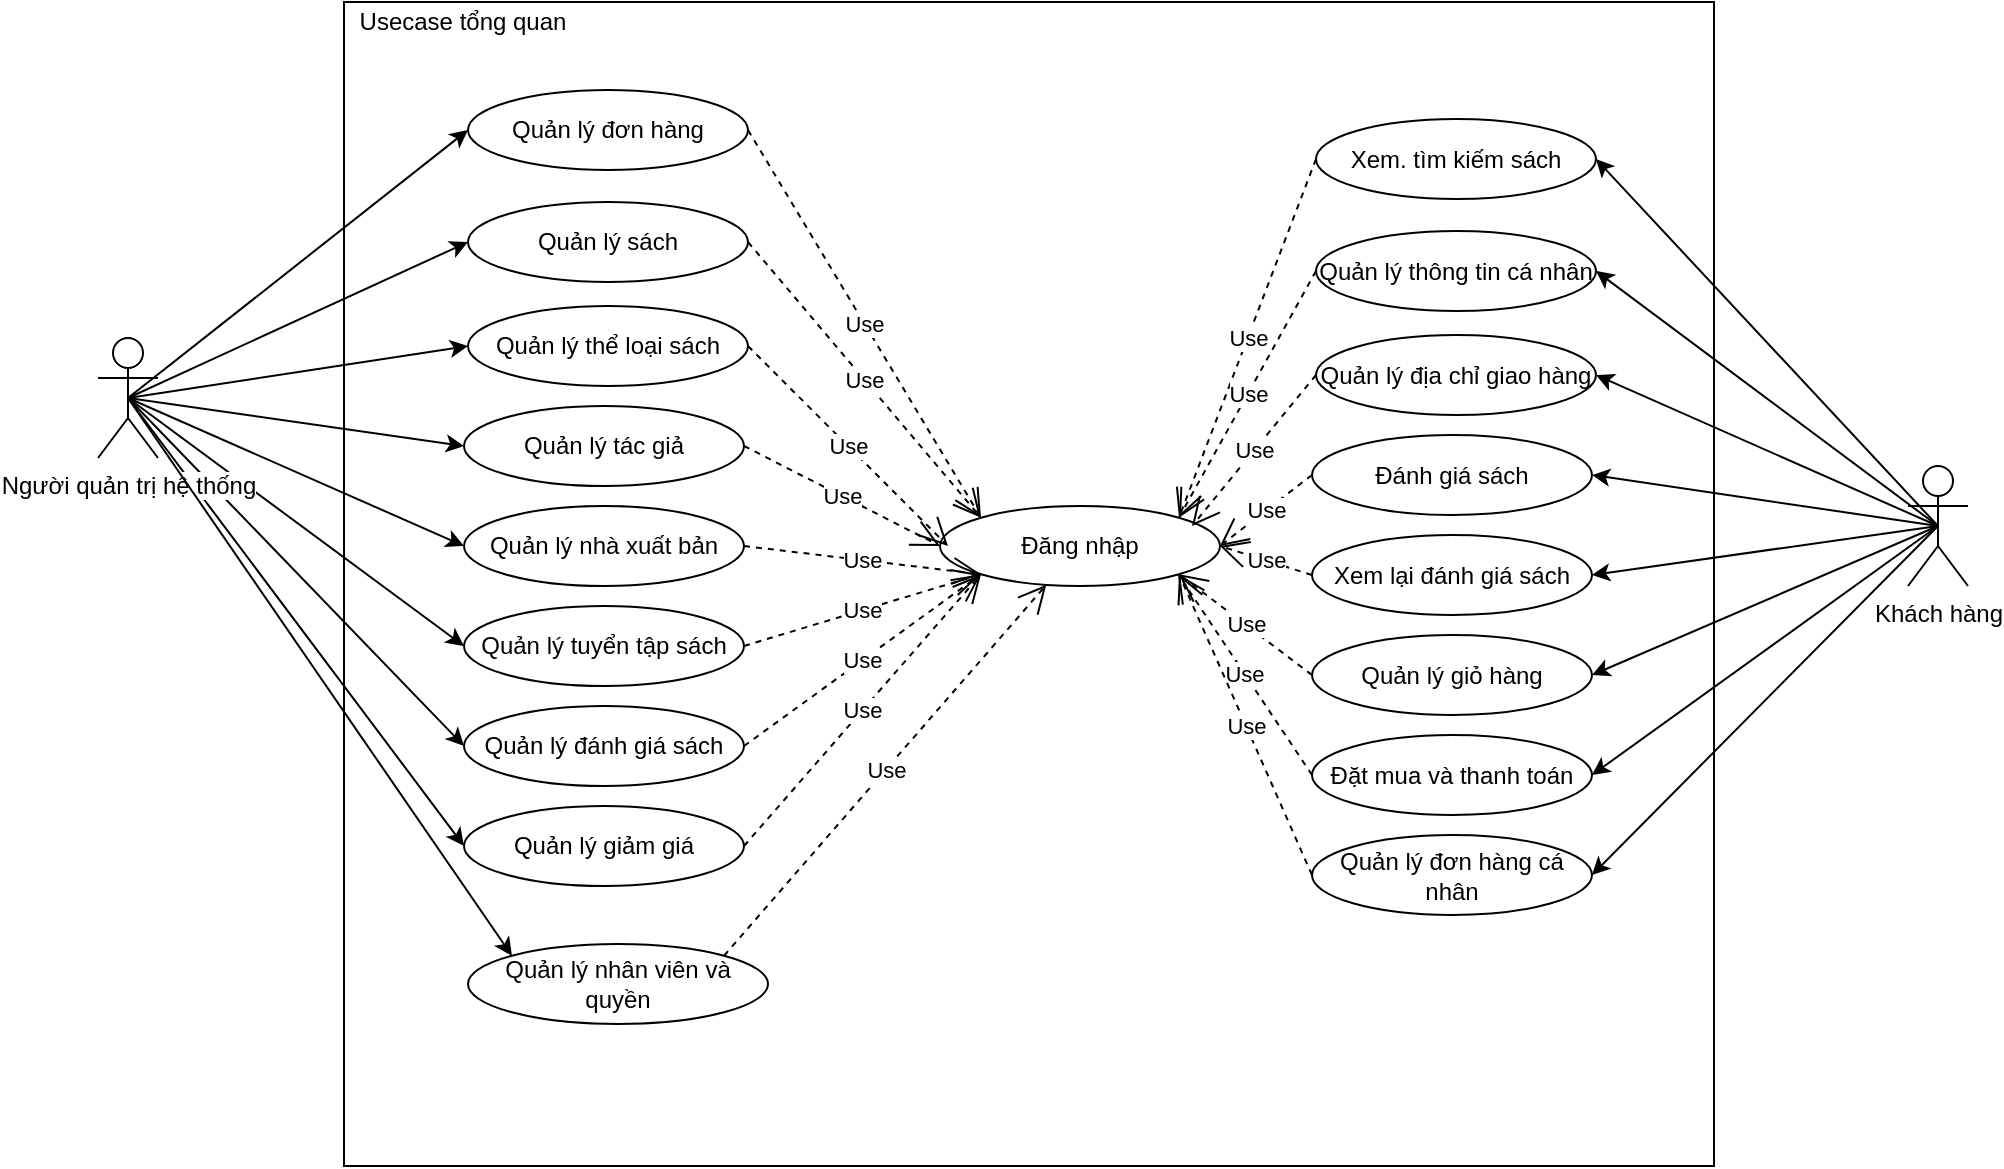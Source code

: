 <mxfile version="11.1.4" type="device"><diagram id="sDdkte0XzVzK-mnQYOW9" name="Page-1"><mxGraphModel dx="1422" dy="864" grid="0" gridSize="10" guides="1" tooltips="1" connect="1" arrows="1" fold="1" page="0" pageScale="1" pageWidth="850" pageHeight="1100" math="0" shadow="0"><root><mxCell id="0"/><mxCell id="1" parent="0"/><mxCell id="SlHUGclI04gHYGdj1uuB-1" value="" style="rounded=0;whiteSpace=wrap;html=1;" parent="1" vertex="1"><mxGeometry x="250" y="98" width="685" height="582" as="geometry"/></mxCell><mxCell id="SlHUGclI04gHYGdj1uuB-8" value="Đăng nhập" style="ellipse;whiteSpace=wrap;html=1;" parent="1" vertex="1"><mxGeometry x="548" y="350" width="140" height="40" as="geometry"/></mxCell><mxCell id="SlHUGclI04gHYGdj1uuB-9" value="Usecase tổng quan" style="text;html=1;strokeColor=none;fillColor=none;align=center;verticalAlign=middle;whiteSpace=wrap;rounded=0;" parent="1" vertex="1"><mxGeometry x="250" y="98" width="119" height="20" as="geometry"/></mxCell><mxCell id="SlHUGclI04gHYGdj1uuB-13" value="Quản lý đơn hàng" style="ellipse;whiteSpace=wrap;html=1;" parent="1" vertex="1"><mxGeometry x="312" y="142" width="140" height="40" as="geometry"/></mxCell><mxCell id="SlHUGclI04gHYGdj1uuB-14" value="Quản lý sách" style="ellipse;whiteSpace=wrap;html=1;" parent="1" vertex="1"><mxGeometry x="312" y="198" width="140" height="40" as="geometry"/></mxCell><mxCell id="SlHUGclI04gHYGdj1uuB-15" value="Quản lý tuyển tập sách&lt;span style=&quot;color: rgba(0 , 0 , 0 , 0) ; font-family: monospace ; font-size: 0px&quot;&gt;%3CmxGraphModel%3E%3Croot%3E%3CmxCell%20id%3D%220%22%2F%3E%3CmxCell%20id%3D%221%22%20parent%3D%220%22%2F%3E%3CmxCell%20id%3D%222%22%20value%3D%22Qu%E1%BA%A3n%20l%C3%BD%20s%C3%A1ch%22%20style%3D%22ellipse%3BwhiteSpace%3Dwrap%3Bhtml%3D1%3B%22%20vertex%3D%221%22%20parent%3D%221%22%3E%3CmxGeometry%20x%3D%22310%22%20y%3D%22200%22%20width%3D%22140%22%20height%3D%2240%22%20as%3D%22geometry%22%2F%3E%3C%2FmxCell%3E%3C%2Froot%3E%3C%2FmxGraphModel%3E&lt;/span&gt;" style="ellipse;whiteSpace=wrap;html=1;" parent="1" vertex="1"><mxGeometry x="310" y="400" width="140" height="40" as="geometry"/></mxCell><mxCell id="SlHUGclI04gHYGdj1uuB-16" value="Quản lý nhà xuất bản" style="ellipse;whiteSpace=wrap;html=1;" parent="1" vertex="1"><mxGeometry x="310" y="350" width="140" height="40" as="geometry"/></mxCell><mxCell id="SlHUGclI04gHYGdj1uuB-17" value="Quản lý thể loại sách" style="ellipse;whiteSpace=wrap;html=1;" parent="1" vertex="1"><mxGeometry x="312" y="250" width="140" height="40" as="geometry"/></mxCell><mxCell id="SlHUGclI04gHYGdj1uuB-18" value="Quản lý tác giả" style="ellipse;whiteSpace=wrap;html=1;" parent="1" vertex="1"><mxGeometry x="310" y="300" width="140" height="40" as="geometry"/></mxCell><mxCell id="SlHUGclI04gHYGdj1uuB-19" value="Quản lý đánh giá sách&lt;span style=&quot;color: rgba(0 , 0 , 0 , 0) ; font-family: monospace ; font-size: 0px&quot;&gt;%3CmxGraphModel%3E%3Croot%3E%3CmxCell%20id%3D%220%22%2F%3E%3CmxCell%20id%3D%221%22%20parent%3D%220%22%2F%3E%3CmxCell%20id%3D%222%22%20value%3D%22Qu%E1%BA%A3n%20l%C3%BD%20s%C3%A1ch%22%20style%3D%22ellipse%3BwhiteSpace%3Dwrap%3Bhtml%3D1%3B%22%20vertex%3D%221%22%20parent%3D%221%22%3E%3CmxGeometry%20x%3D%22310%22%20y%3D%22200%22%20width%3D%22140%22%20height%3D%2240%22%20as%3D%22geometry%22%2F%3E%3C%2FmxCell%3E%3C%2Froot%3E%3C%2FmxGraphModel%3E&lt;/span&gt;" style="ellipse;whiteSpace=wrap;html=1;" parent="1" vertex="1"><mxGeometry x="310" y="450" width="140" height="40" as="geometry"/></mxCell><mxCell id="SlHUGclI04gHYGdj1uuB-21" value="Quản lý giảm giá&lt;span style=&quot;color: rgba(0 , 0 , 0 , 0) ; font-family: monospace ; font-size: 0px&quot;&gt;%3CmxGraphModel%3E%3Croot%3E%3CmxCell%20id%3D%220%22%2F%3E%3CmxCell%20id%3D%221%22%20parent%3D%220%22%2F%3E%3CmxCell%20id%3D%222%22%20value%3D%22Qu%E1%BA%A3n%20l%C3%BD%20s%C3%A1ch%22%20style%3D%22ellipse%3BwhiteSpace%3Dwrap%3Bhtml%3D1%3B%22%20vertex%3D%221%22%20parent%3D%221%22%3E%3CmxGeometry%20x%3D%22310%22%20y%3D%22200%22%20width%3D%22140%22%20height%3D%2240%22%20as%3D%22geometry%22%2F%3E%3C%2FmxCell%3E%3C%2Froot%3E%3C%2FmxGraphModel%3&lt;/span&gt;" style="ellipse;whiteSpace=wrap;html=1;" parent="1" vertex="1"><mxGeometry x="310" y="500" width="140" height="40" as="geometry"/></mxCell><mxCell id="SlHUGclI04gHYGdj1uuB-22" value="Quản lý nhân viên và quyền" style="ellipse;whiteSpace=wrap;html=1;" parent="1" vertex="1"><mxGeometry x="312" y="569" width="150" height="40" as="geometry"/></mxCell><mxCell id="SlHUGclI04gHYGdj1uuB-24" value="" style="endArrow=classic;html=1;exitX=0.5;exitY=0.5;exitDx=0;exitDy=0;exitPerimeter=0;entryX=0;entryY=0.5;entryDx=0;entryDy=0;" parent="1" source="SlHUGclI04gHYGdj1uuB-4" target="SlHUGclI04gHYGdj1uuB-13" edge="1"><mxGeometry width="50" height="50" relative="1" as="geometry"><mxPoint x="190" y="280" as="sourcePoint"/><mxPoint x="240" y="230" as="targetPoint"/></mxGeometry></mxCell><mxCell id="SlHUGclI04gHYGdj1uuB-25" value="" style="endArrow=classic;html=1;exitX=0.5;exitY=0.5;exitDx=0;exitDy=0;exitPerimeter=0;entryX=0;entryY=0.5;entryDx=0;entryDy=0;" parent="1" source="SlHUGclI04gHYGdj1uuB-4" target="SlHUGclI04gHYGdj1uuB-14" edge="1"><mxGeometry width="50" height="50" relative="1" as="geometry"><mxPoint x="190" y="280" as="sourcePoint"/><mxPoint x="240" y="230" as="targetPoint"/></mxGeometry></mxCell><mxCell id="SlHUGclI04gHYGdj1uuB-26" value="" style="endArrow=classic;html=1;exitX=0.5;exitY=0.5;exitDx=0;exitDy=0;exitPerimeter=0;entryX=0;entryY=0.5;entryDx=0;entryDy=0;" parent="1" source="SlHUGclI04gHYGdj1uuB-4" target="SlHUGclI04gHYGdj1uuB-17" edge="1"><mxGeometry width="50" height="50" relative="1" as="geometry"><mxPoint x="190" y="300" as="sourcePoint"/><mxPoint x="240" y="250" as="targetPoint"/></mxGeometry></mxCell><mxCell id="SlHUGclI04gHYGdj1uuB-27" value="" style="endArrow=classic;html=1;exitX=0.5;exitY=0.5;exitDx=0;exitDy=0;exitPerimeter=0;entryX=0;entryY=0.5;entryDx=0;entryDy=0;" parent="1" source="SlHUGclI04gHYGdj1uuB-4" target="SlHUGclI04gHYGdj1uuB-18" edge="1"><mxGeometry width="50" height="50" relative="1" as="geometry"><mxPoint x="200" y="360" as="sourcePoint"/><mxPoint x="250" y="310" as="targetPoint"/></mxGeometry></mxCell><mxCell id="SlHUGclI04gHYGdj1uuB-29" value="" style="endArrow=classic;html=1;exitX=0.5;exitY=0.5;exitDx=0;exitDy=0;exitPerimeter=0;entryX=0;entryY=0.5;entryDx=0;entryDy=0;" parent="1" source="SlHUGclI04gHYGdj1uuB-4" target="SlHUGclI04gHYGdj1uuB-16" edge="1"><mxGeometry width="50" height="50" relative="1" as="geometry"><mxPoint x="165" y="250" as="sourcePoint"/><mxPoint x="320" y="330" as="targetPoint"/></mxGeometry></mxCell><mxCell id="SlHUGclI04gHYGdj1uuB-34" value="" style="endArrow=classic;html=1;exitX=0.5;exitY=0.5;exitDx=0;exitDy=0;exitPerimeter=0;entryX=0;entryY=0.5;entryDx=0;entryDy=0;" parent="1" source="SlHUGclI04gHYGdj1uuB-4" target="SlHUGclI04gHYGdj1uuB-15" edge="1"><mxGeometry width="50" height="50" relative="1" as="geometry"><mxPoint x="215" y="300" as="sourcePoint"/><mxPoint x="370" y="380" as="targetPoint"/></mxGeometry></mxCell><mxCell id="SlHUGclI04gHYGdj1uuB-35" value="" style="endArrow=classic;html=1;exitX=0.5;exitY=0.5;exitDx=0;exitDy=0;exitPerimeter=0;entryX=0;entryY=0.5;entryDx=0;entryDy=0;" parent="1" source="SlHUGclI04gHYGdj1uuB-4" target="SlHUGclI04gHYGdj1uuB-19" edge="1"><mxGeometry width="50" height="50" relative="1" as="geometry"><mxPoint x="225" y="310" as="sourcePoint"/><mxPoint x="380" y="390" as="targetPoint"/></mxGeometry></mxCell><mxCell id="SlHUGclI04gHYGdj1uuB-37" value="" style="endArrow=classic;html=1;exitX=0.5;exitY=0.5;exitDx=0;exitDy=0;exitPerimeter=0;entryX=0;entryY=0.5;entryDx=0;entryDy=0;" parent="1" source="SlHUGclI04gHYGdj1uuB-4" target="SlHUGclI04gHYGdj1uuB-21" edge="1"><mxGeometry width="50" height="50" relative="1" as="geometry"><mxPoint x="235" y="320" as="sourcePoint"/><mxPoint x="390" y="400" as="targetPoint"/></mxGeometry></mxCell><mxCell id="SlHUGclI04gHYGdj1uuB-40" value="Use" style="endArrow=open;endSize=12;dashed=1;html=1;exitX=1;exitY=0.5;exitDx=0;exitDy=0;entryX=0;entryY=0;entryDx=0;entryDy=0;" parent="1" source="SlHUGclI04gHYGdj1uuB-13" target="SlHUGclI04gHYGdj1uuB-8" edge="1"><mxGeometry width="160" relative="1" as="geometry"><mxPoint x="490" y="170" as="sourcePoint"/><mxPoint x="650" y="170" as="targetPoint"/></mxGeometry></mxCell><mxCell id="SlHUGclI04gHYGdj1uuB-41" value="Use" style="endArrow=open;endSize=12;dashed=1;html=1;exitX=1;exitY=0.5;exitDx=0;exitDy=0;entryX=0;entryY=0;entryDx=0;entryDy=0;" parent="1" source="SlHUGclI04gHYGdj1uuB-14" target="SlHUGclI04gHYGdj1uuB-8" edge="1"><mxGeometry width="160" relative="1" as="geometry"><mxPoint x="462" y="172" as="sourcePoint"/><mxPoint x="530" y="280" as="targetPoint"/></mxGeometry></mxCell><mxCell id="SlHUGclI04gHYGdj1uuB-42" value="Use" style="endArrow=open;endSize=12;dashed=1;html=1;exitX=1;exitY=0.5;exitDx=0;exitDy=0;" parent="1" source="SlHUGclI04gHYGdj1uuB-17" edge="1"><mxGeometry width="160" relative="1" as="geometry"><mxPoint x="472" y="182" as="sourcePoint"/><mxPoint x="552" y="370" as="targetPoint"/></mxGeometry></mxCell><mxCell id="SlHUGclI04gHYGdj1uuB-43" value="Use" style="endArrow=open;endSize=12;dashed=1;html=1;exitX=1;exitY=0.5;exitDx=0;exitDy=0;" parent="1" source="SlHUGclI04gHYGdj1uuB-18" edge="1"><mxGeometry width="160" relative="1" as="geometry"><mxPoint x="482" y="192" as="sourcePoint"/><mxPoint x="548" y="370" as="targetPoint"/></mxGeometry></mxCell><mxCell id="SlHUGclI04gHYGdj1uuB-44" value="Use" style="endArrow=open;endSize=12;dashed=1;html=1;exitX=1;exitY=0.5;exitDx=0;exitDy=0;entryX=0;entryY=1;entryDx=0;entryDy=0;" parent="1" source="SlHUGclI04gHYGdj1uuB-16" target="SlHUGclI04gHYGdj1uuB-8" edge="1"><mxGeometry width="160" relative="1" as="geometry"><mxPoint x="492" y="202" as="sourcePoint"/><mxPoint x="576" y="320" as="targetPoint"/></mxGeometry></mxCell><mxCell id="SlHUGclI04gHYGdj1uuB-45" value="Use" style="endArrow=open;endSize=12;dashed=1;html=1;exitX=1;exitY=0.5;exitDx=0;exitDy=0;entryX=0;entryY=1;entryDx=0;entryDy=0;" parent="1" source="SlHUGclI04gHYGdj1uuB-15" target="SlHUGclI04gHYGdj1uuB-8" edge="1"><mxGeometry width="160" relative="1" as="geometry"><mxPoint x="502" y="212" as="sourcePoint"/><mxPoint x="586" y="330" as="targetPoint"/></mxGeometry></mxCell><mxCell id="SlHUGclI04gHYGdj1uuB-48" value="Use" style="endArrow=open;endSize=12;dashed=1;html=1;exitX=1;exitY=0.5;exitDx=0;exitDy=0;entryX=0;entryY=1;entryDx=0;entryDy=0;" parent="1" source="SlHUGclI04gHYGdj1uuB-19" target="SlHUGclI04gHYGdj1uuB-8" edge="1"><mxGeometry width="160" relative="1" as="geometry"><mxPoint x="460.0" y="430" as="sourcePoint"/><mxPoint x="566.712" y="304.202" as="targetPoint"/></mxGeometry></mxCell><mxCell id="SlHUGclI04gHYGdj1uuB-49" value="Use" style="endArrow=open;endSize=12;dashed=1;html=1;exitX=1;exitY=0.5;exitDx=0;exitDy=0;entryX=0;entryY=1;entryDx=0;entryDy=0;" parent="1" source="SlHUGclI04gHYGdj1uuB-21" target="SlHUGclI04gHYGdj1uuB-8" edge="1"><mxGeometry width="160" relative="1" as="geometry"><mxPoint x="470.0" y="440" as="sourcePoint"/><mxPoint x="550" y="290" as="targetPoint"/></mxGeometry></mxCell><mxCell id="SlHUGclI04gHYGdj1uuB-50" value="Use" style="endArrow=open;endSize=12;dashed=1;html=1;exitX=1;exitY=0;exitDx=0;exitDy=0;" parent="1" source="SlHUGclI04gHYGdj1uuB-22" target="SlHUGclI04gHYGdj1uuB-8" edge="1"><mxGeometry width="160" relative="1" as="geometry"><mxPoint x="480.0" y="450" as="sourcePoint"/><mxPoint x="586.712" y="324.202" as="targetPoint"/></mxGeometry></mxCell><mxCell id="SlHUGclI04gHYGdj1uuB-4" value="Người quản trị hệ thống" style="shape=umlActor;verticalLabelPosition=bottom;labelBackgroundColor=#ffffff;verticalAlign=top;html=1;outlineConnect=0;" parent="1" vertex="1"><mxGeometry x="127" y="266" width="30" height="60" as="geometry"/></mxCell><mxCell id="moE5S_BiCz6cJgdy5_f0-5" value="" style="endArrow=classic;html=1;exitX=0.5;exitY=0.5;exitDx=0;exitDy=0;exitPerimeter=0;entryX=0;entryY=0;entryDx=0;entryDy=0;" edge="1" parent="1" source="SlHUGclI04gHYGdj1uuB-4" target="SlHUGclI04gHYGdj1uuB-22"><mxGeometry width="50" height="50" relative="1" as="geometry"><mxPoint x="126" y="516" as="sourcePoint"/><mxPoint x="176" y="466" as="targetPoint"/></mxGeometry></mxCell><mxCell id="moE5S_BiCz6cJgdy5_f0-7" value="Xem. tìm kiếm sách" style="ellipse;whiteSpace=wrap;html=1;" vertex="1" parent="1"><mxGeometry x="736" y="156.5" width="140" height="40" as="geometry"/></mxCell><mxCell id="moE5S_BiCz6cJgdy5_f0-8" value="Quản lý thông tin cá nhân" style="ellipse;whiteSpace=wrap;html=1;" vertex="1" parent="1"><mxGeometry x="736" y="212.5" width="140" height="40" as="geometry"/></mxCell><mxCell id="moE5S_BiCz6cJgdy5_f0-9" value="Quản lý giỏ hàng" style="ellipse;whiteSpace=wrap;html=1;" vertex="1" parent="1"><mxGeometry x="734" y="414.5" width="140" height="40" as="geometry"/></mxCell><mxCell id="moE5S_BiCz6cJgdy5_f0-10" value="Xem lại đánh giá sách" style="ellipse;whiteSpace=wrap;html=1;" vertex="1" parent="1"><mxGeometry x="734" y="364.5" width="140" height="40" as="geometry"/></mxCell><mxCell id="moE5S_BiCz6cJgdy5_f0-11" value="Quản lý địa chỉ giao hàng" style="ellipse;whiteSpace=wrap;html=1;" vertex="1" parent="1"><mxGeometry x="736" y="264.5" width="140" height="40" as="geometry"/></mxCell><mxCell id="moE5S_BiCz6cJgdy5_f0-12" value="Đánh giá sách" style="ellipse;whiteSpace=wrap;html=1;" vertex="1" parent="1"><mxGeometry x="734" y="314.5" width="140" height="40" as="geometry"/></mxCell><mxCell id="moE5S_BiCz6cJgdy5_f0-13" value="Đặt mua và thanh toán" style="ellipse;whiteSpace=wrap;html=1;" vertex="1" parent="1"><mxGeometry x="734" y="464.5" width="140" height="40" as="geometry"/></mxCell><mxCell id="moE5S_BiCz6cJgdy5_f0-14" value="Quản lý đơn hàng cá nhân" style="ellipse;whiteSpace=wrap;html=1;" vertex="1" parent="1"><mxGeometry x="734" y="514.5" width="140" height="40" as="geometry"/></mxCell><mxCell id="moE5S_BiCz6cJgdy5_f0-16" value="Use" style="endArrow=open;endSize=12;dashed=1;html=1;entryX=1;entryY=0;entryDx=0;entryDy=0;exitX=0;exitY=0.5;exitDx=0;exitDy=0;" edge="1" parent="1" source="moE5S_BiCz6cJgdy5_f0-7" target="SlHUGclI04gHYGdj1uuB-8"><mxGeometry width="160" relative="1" as="geometry"><mxPoint x="579" y="200" as="sourcePoint"/><mxPoint x="739" y="200" as="targetPoint"/></mxGeometry></mxCell><mxCell id="moE5S_BiCz6cJgdy5_f0-17" value="Use" style="endArrow=open;endSize=12;dashed=1;html=1;exitX=0;exitY=0.5;exitDx=0;exitDy=0;entryX=1;entryY=0;entryDx=0;entryDy=0;" edge="1" parent="1" source="moE5S_BiCz6cJgdy5_f0-8" target="SlHUGclI04gHYGdj1uuB-8"><mxGeometry width="160" relative="1" as="geometry"><mxPoint x="614" y="526" as="sourcePoint"/><mxPoint x="774" y="526" as="targetPoint"/></mxGeometry></mxCell><mxCell id="moE5S_BiCz6cJgdy5_f0-18" value="Use" style="endArrow=open;endSize=12;dashed=1;html=1;exitX=0;exitY=0.5;exitDx=0;exitDy=0;entryX=0.9;entryY=0.25;entryDx=0;entryDy=0;entryPerimeter=0;" edge="1" parent="1" source="moE5S_BiCz6cJgdy5_f0-11" target="SlHUGclI04gHYGdj1uuB-8"><mxGeometry width="160" relative="1" as="geometry"><mxPoint x="545" y="547" as="sourcePoint"/><mxPoint x="705" y="547" as="targetPoint"/></mxGeometry></mxCell><mxCell id="moE5S_BiCz6cJgdy5_f0-19" value="Use" style="endArrow=open;endSize=12;dashed=1;html=1;exitX=0;exitY=0.5;exitDx=0;exitDy=0;entryX=1;entryY=0.5;entryDx=0;entryDy=0;" edge="1" parent="1" source="moE5S_BiCz6cJgdy5_f0-12" target="SlHUGclI04gHYGdj1uuB-8"><mxGeometry width="160" relative="1" as="geometry"><mxPoint x="572" y="565" as="sourcePoint"/><mxPoint x="732" y="565" as="targetPoint"/></mxGeometry></mxCell><mxCell id="moE5S_BiCz6cJgdy5_f0-20" value="Use" style="endArrow=open;endSize=12;dashed=1;html=1;exitX=0;exitY=0.5;exitDx=0;exitDy=0;entryX=1;entryY=0.5;entryDx=0;entryDy=0;" edge="1" parent="1" source="moE5S_BiCz6cJgdy5_f0-10" target="SlHUGclI04gHYGdj1uuB-8"><mxGeometry width="160" relative="1" as="geometry"><mxPoint x="541" y="563" as="sourcePoint"/><mxPoint x="701" y="563" as="targetPoint"/></mxGeometry></mxCell><mxCell id="moE5S_BiCz6cJgdy5_f0-21" value="Use" style="endArrow=open;endSize=12;dashed=1;html=1;exitX=0;exitY=0.5;exitDx=0;exitDy=0;entryX=1;entryY=1;entryDx=0;entryDy=0;" edge="1" parent="1" source="moE5S_BiCz6cJgdy5_f0-9" target="SlHUGclI04gHYGdj1uuB-8"><mxGeometry width="160" relative="1" as="geometry"><mxPoint x="552" y="570" as="sourcePoint"/><mxPoint x="712" y="570" as="targetPoint"/></mxGeometry></mxCell><mxCell id="moE5S_BiCz6cJgdy5_f0-22" value="Use" style="endArrow=open;endSize=12;dashed=1;html=1;exitX=0;exitY=0.5;exitDx=0;exitDy=0;" edge="1" parent="1" source="moE5S_BiCz6cJgdy5_f0-13"><mxGeometry width="160" relative="1" as="geometry"><mxPoint x="593" y="527" as="sourcePoint"/><mxPoint x="667" y="384" as="targetPoint"/></mxGeometry></mxCell><mxCell id="moE5S_BiCz6cJgdy5_f0-23" value="Use" style="endArrow=open;endSize=12;dashed=1;html=1;exitX=0;exitY=0.5;exitDx=0;exitDy=0;entryX=1;entryY=1;entryDx=0;entryDy=0;" edge="1" parent="1" source="moE5S_BiCz6cJgdy5_f0-14" target="SlHUGclI04gHYGdj1uuB-8"><mxGeometry width="160" relative="1" as="geometry"><mxPoint x="608" y="564" as="sourcePoint"/><mxPoint x="768" y="564" as="targetPoint"/></mxGeometry></mxCell><mxCell id="moE5S_BiCz6cJgdy5_f0-24" value="Khách hàng" style="shape=umlActor;verticalLabelPosition=bottom;labelBackgroundColor=#ffffff;verticalAlign=top;html=1;" vertex="1" parent="1"><mxGeometry x="1032" y="330" width="30" height="60" as="geometry"/></mxCell><mxCell id="moE5S_BiCz6cJgdy5_f0-25" value="" style="endArrow=classic;html=1;exitX=0.5;exitY=0.5;exitDx=0;exitDy=0;exitPerimeter=0;entryX=1;entryY=0.5;entryDx=0;entryDy=0;" edge="1" parent="1" source="moE5S_BiCz6cJgdy5_f0-24" target="moE5S_BiCz6cJgdy5_f0-7"><mxGeometry width="50" height="50" relative="1" as="geometry"><mxPoint x="948" y="325" as="sourcePoint"/><mxPoint x="998" y="275" as="targetPoint"/></mxGeometry></mxCell><mxCell id="moE5S_BiCz6cJgdy5_f0-26" value="" style="endArrow=classic;html=1;exitX=0.5;exitY=0.5;exitDx=0;exitDy=0;exitPerimeter=0;entryX=1;entryY=0.5;entryDx=0;entryDy=0;" edge="1" parent="1" source="moE5S_BiCz6cJgdy5_f0-24" target="moE5S_BiCz6cJgdy5_f0-8"><mxGeometry width="50" height="50" relative="1" as="geometry"><mxPoint x="944" y="386" as="sourcePoint"/><mxPoint x="994" y="336" as="targetPoint"/></mxGeometry></mxCell><mxCell id="moE5S_BiCz6cJgdy5_f0-27" value="" style="endArrow=classic;html=1;exitX=0.5;exitY=0.5;exitDx=0;exitDy=0;exitPerimeter=0;entryX=1;entryY=0.5;entryDx=0;entryDy=0;" edge="1" parent="1" source="moE5S_BiCz6cJgdy5_f0-24" target="moE5S_BiCz6cJgdy5_f0-11"><mxGeometry width="50" height="50" relative="1" as="geometry"><mxPoint x="906" y="390" as="sourcePoint"/><mxPoint x="956" y="340" as="targetPoint"/></mxGeometry></mxCell><mxCell id="moE5S_BiCz6cJgdy5_f0-28" value="" style="endArrow=classic;html=1;exitX=0.5;exitY=0.5;exitDx=0;exitDy=0;exitPerimeter=0;entryX=1;entryY=0.5;entryDx=0;entryDy=0;" edge="1" parent="1" source="moE5S_BiCz6cJgdy5_f0-24" target="moE5S_BiCz6cJgdy5_f0-12"><mxGeometry width="50" height="50" relative="1" as="geometry"><mxPoint x="894" y="395" as="sourcePoint"/><mxPoint x="944" y="345" as="targetPoint"/></mxGeometry></mxCell><mxCell id="moE5S_BiCz6cJgdy5_f0-29" value="" style="endArrow=classic;html=1;exitX=0.5;exitY=0.5;exitDx=0;exitDy=0;exitPerimeter=0;entryX=1;entryY=0.5;entryDx=0;entryDy=0;" edge="1" parent="1" source="moE5S_BiCz6cJgdy5_f0-24" target="moE5S_BiCz6cJgdy5_f0-10"><mxGeometry width="50" height="50" relative="1" as="geometry"><mxPoint x="887" y="421" as="sourcePoint"/><mxPoint x="937" y="371" as="targetPoint"/></mxGeometry></mxCell><mxCell id="moE5S_BiCz6cJgdy5_f0-30" value="" style="endArrow=classic;html=1;exitX=0.5;exitY=0.5;exitDx=0;exitDy=0;exitPerimeter=0;entryX=1;entryY=0.5;entryDx=0;entryDy=0;" edge="1" parent="1" source="moE5S_BiCz6cJgdy5_f0-24" target="moE5S_BiCz6cJgdy5_f0-9"><mxGeometry width="50" height="50" relative="1" as="geometry"><mxPoint x="861" y="470" as="sourcePoint"/><mxPoint x="911" y="420" as="targetPoint"/></mxGeometry></mxCell><mxCell id="moE5S_BiCz6cJgdy5_f0-31" value="" style="endArrow=classic;html=1;exitX=0.5;exitY=0.5;exitDx=0;exitDy=0;exitPerimeter=0;entryX=1;entryY=0.5;entryDx=0;entryDy=0;" edge="1" parent="1" source="moE5S_BiCz6cJgdy5_f0-24" target="moE5S_BiCz6cJgdy5_f0-13"><mxGeometry width="50" height="50" relative="1" as="geometry"><mxPoint x="746" y="440" as="sourcePoint"/><mxPoint x="796" y="390" as="targetPoint"/></mxGeometry></mxCell><mxCell id="moE5S_BiCz6cJgdy5_f0-32" value="" style="endArrow=classic;html=1;exitX=0.5;exitY=0.5;exitDx=0;exitDy=0;exitPerimeter=0;entryX=1;entryY=0.5;entryDx=0;entryDy=0;" edge="1" parent="1" source="moE5S_BiCz6cJgdy5_f0-24" target="moE5S_BiCz6cJgdy5_f0-14"><mxGeometry width="50" height="50" relative="1" as="geometry"><mxPoint x="636" y="615" as="sourcePoint"/><mxPoint x="686" y="565" as="targetPoint"/></mxGeometry></mxCell></root></mxGraphModel></diagram></mxfile>